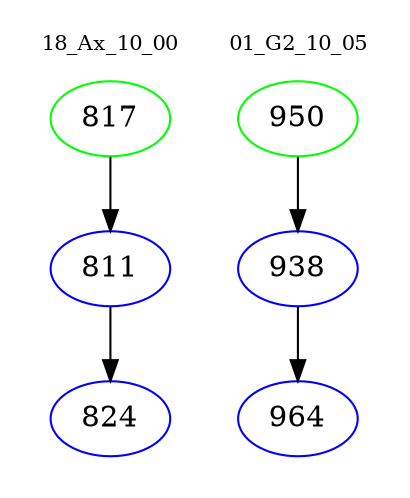 digraph{
subgraph cluster_0 {
color = white
label = "18_Ax_10_00";
fontsize=10;
T0_817 [label="817", color="green"]
T0_817 -> T0_811 [color="black"]
T0_811 [label="811", color="blue"]
T0_811 -> T0_824 [color="black"]
T0_824 [label="824", color="blue"]
}
subgraph cluster_1 {
color = white
label = "01_G2_10_05";
fontsize=10;
T1_950 [label="950", color="green"]
T1_950 -> T1_938 [color="black"]
T1_938 [label="938", color="blue"]
T1_938 -> T1_964 [color="black"]
T1_964 [label="964", color="blue"]
}
}

